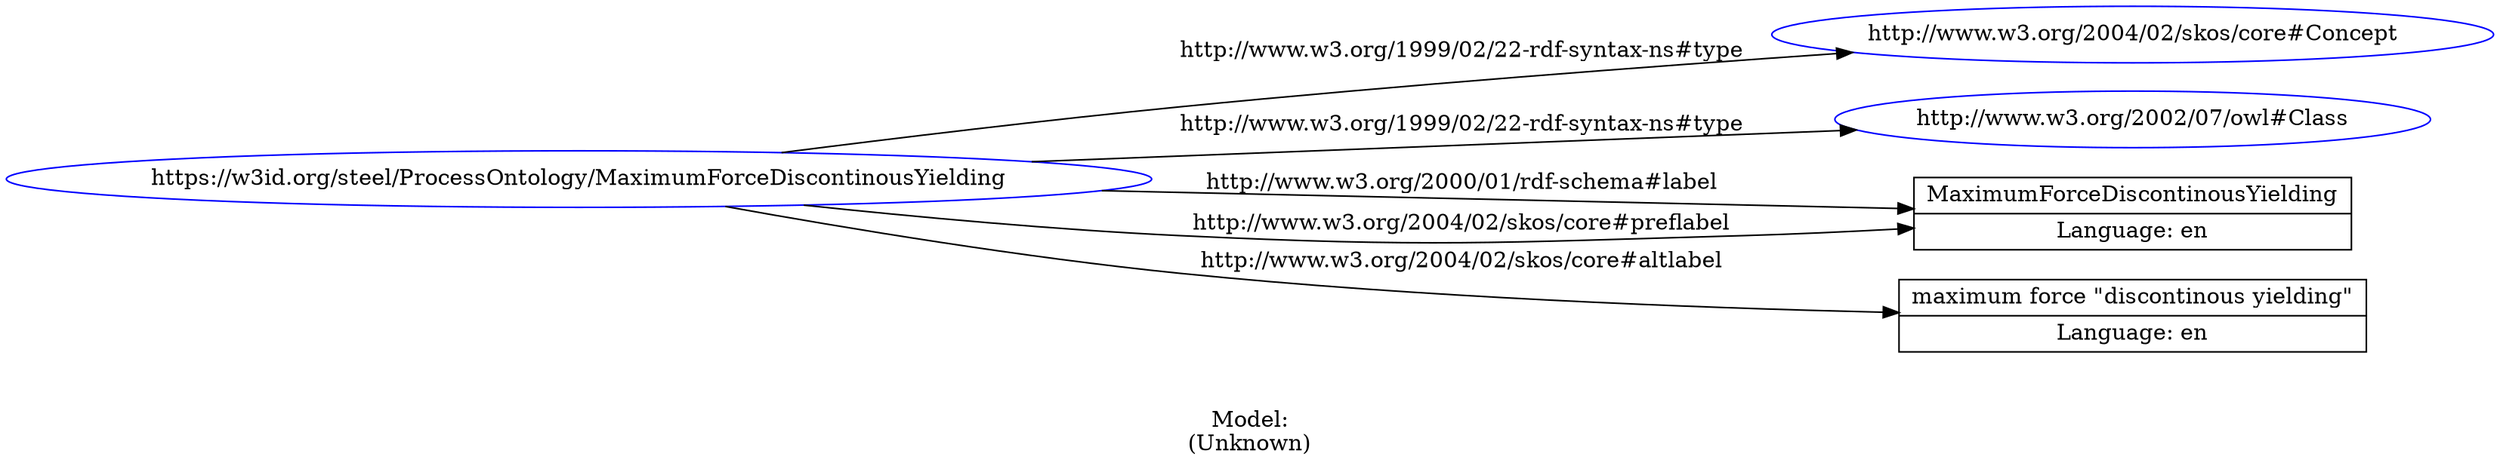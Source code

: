 digraph {
	rankdir = LR;
	charset="utf-8";

	"Rhttps://w3id.org/steel/ProcessOntology/MaximumForceDiscontinousYielding" -> "Rhttp://www.w3.org/2004/02/skos/core#Concept" [ label="http://www.w3.org/1999/02/22-rdf-syntax-ns#type" ];
	"Rhttps://w3id.org/steel/ProcessOntology/MaximumForceDiscontinousYielding" -> "Rhttp://www.w3.org/2002/07/owl#Class" [ label="http://www.w3.org/1999/02/22-rdf-syntax-ns#type" ];
	"Rhttps://w3id.org/steel/ProcessOntology/MaximumForceDiscontinousYielding" -> "LMaximumForceDiscontinousYielding|Language: en" [ label="http://www.w3.org/2000/01/rdf-schema#label" ];
	"Rhttps://w3id.org/steel/ProcessOntology/MaximumForceDiscontinousYielding" -> "Lmaximum force \"discontinous yielding\"|Language: en" [ label="http://www.w3.org/2004/02/skos/core#altlabel" ];
	"Rhttps://w3id.org/steel/ProcessOntology/MaximumForceDiscontinousYielding" -> "LMaximumForceDiscontinousYielding|Language: en" [ label="http://www.w3.org/2004/02/skos/core#preflabel" ];

	// Resources
	"Rhttps://w3id.org/steel/ProcessOntology/MaximumForceDiscontinousYielding" [ label="https://w3id.org/steel/ProcessOntology/MaximumForceDiscontinousYielding", shape = ellipse, color = blue ];
	"Rhttp://www.w3.org/2004/02/skos/core#Concept" [ label="http://www.w3.org/2004/02/skos/core#Concept", shape = ellipse, color = blue ];
	"Rhttp://www.w3.org/2002/07/owl#Class" [ label="http://www.w3.org/2002/07/owl#Class", shape = ellipse, color = blue ];

	// Anonymous nodes

	// Literals
	"LMaximumForceDiscontinousYielding|Language: en" [ label="MaximumForceDiscontinousYielding|Language: en", shape = record ];
	"Lmaximum force \"discontinous yielding\"|Language: en" [ label="maximum force \"discontinous yielding\"|Language: en", shape = record ];

	label="\n\nModel:\n(Unknown)";
}
